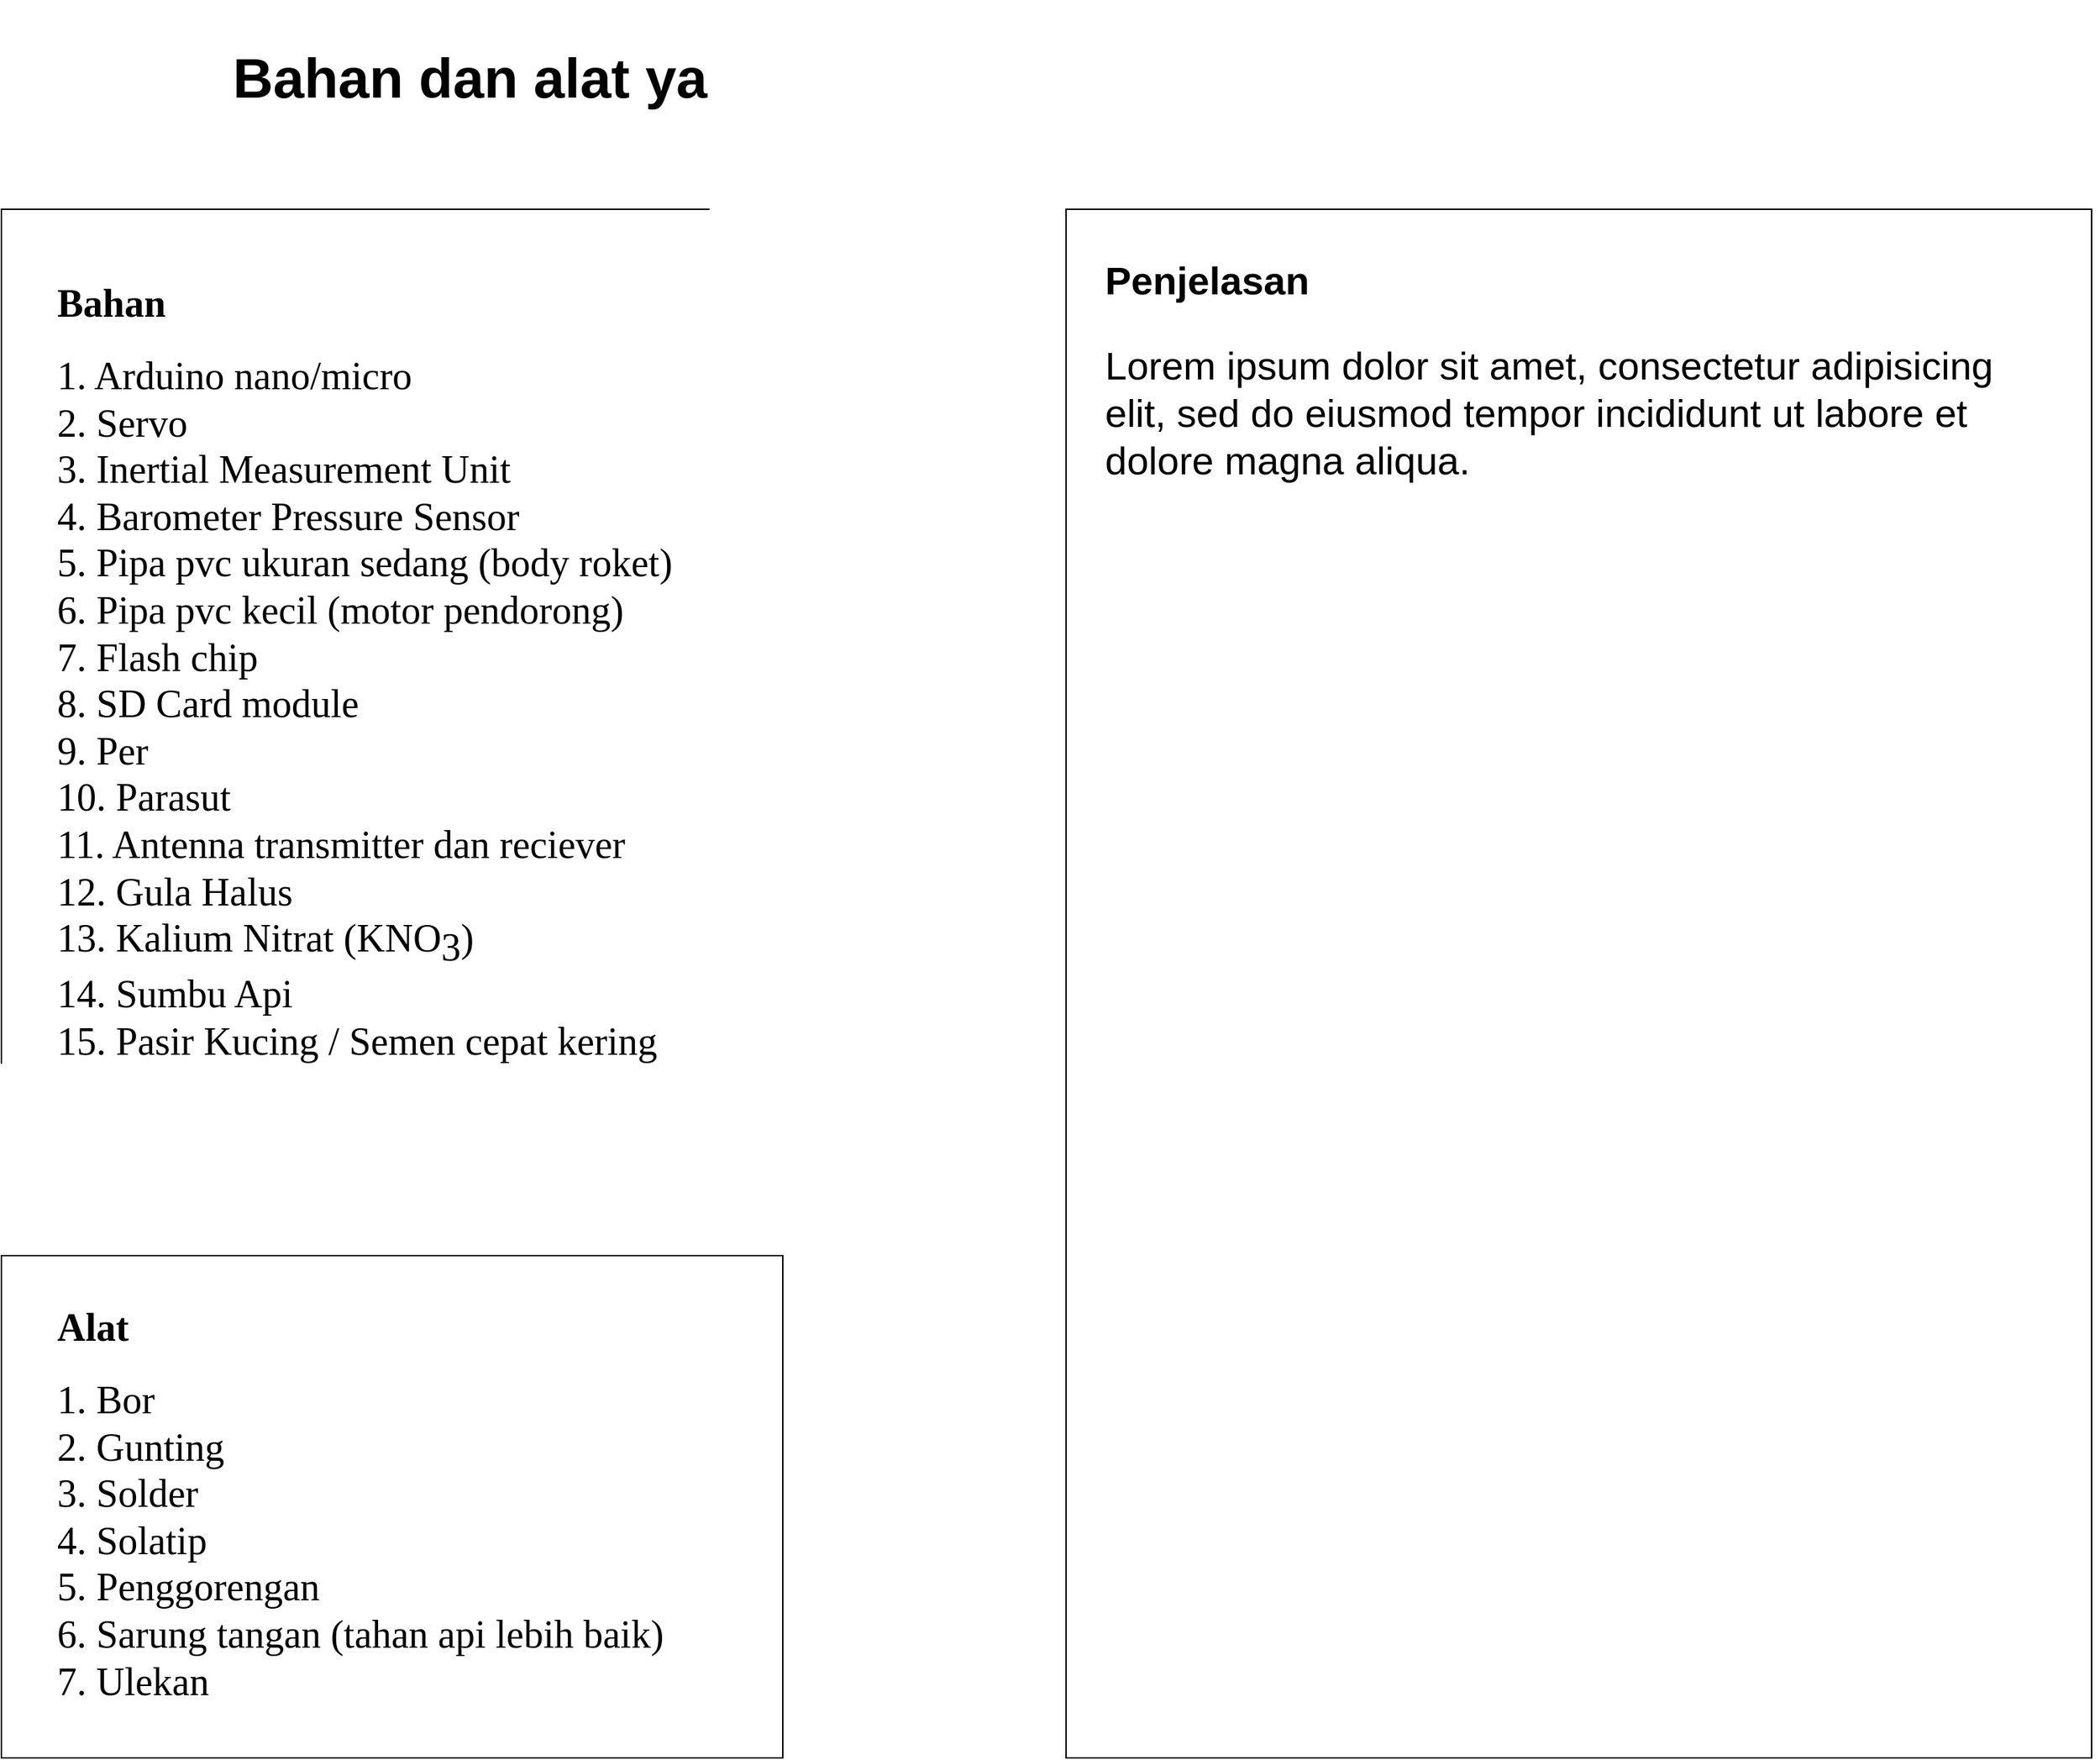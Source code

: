<mxfile version="16.0.2" type="device"><diagram id="wtUIgbX0hFI2VIPPw16o" name="Halaman-1"><mxGraphModel dx="1189" dy="3847" grid="1" gridSize="10" guides="1" tooltips="1" connect="1" arrows="1" fold="1" page="1" pageScale="1" pageWidth="850" pageHeight="1500" math="0" shadow="0"><root><object label="" id="0"><mxCell/></object><mxCell id="1" parent="0"/><mxCell id="3TGmRIkoyjKR4rFy1znx-1" value="" style="rounded=0;whiteSpace=wrap;html=1;fontSize=28;" parent="1" vertex="1"><mxGeometry x="145" y="-2790" width="560" height="660" as="geometry"/></mxCell><mxCell id="3TGmRIkoyjKR4rFy1znx-2" value="&lt;h2&gt;&lt;font style=&quot;font-size: 40px&quot;&gt;Bahan dan alat yang diperlukan untuk membuat model rocket&lt;/font&gt;&lt;/h2&gt;" style="text;html=1;strokeColor=none;fillColor=none;align=center;verticalAlign=middle;whiteSpace=wrap;rounded=0;" parent="1" vertex="1"><mxGeometry x="145" y="-2940" width="1503" height="110" as="geometry"/></mxCell><mxCell id="3TGmRIkoyjKR4rFy1znx-4" value="&lt;h1 style=&quot;font-size: 28px;&quot;&gt;Bahan&lt;/h1&gt;&lt;div style=&quot;font-size: 28px;&quot;&gt;1. Arduino nano/micro&lt;/div&gt;&lt;div style=&quot;font-size: 28px;&quot;&gt;2. Servo&lt;/div&gt;&lt;div style=&quot;font-size: 28px;&quot;&gt;3. Inertial Measurement Unit&lt;/div&gt;&lt;div style=&quot;font-size: 28px;&quot;&gt;4. Barometer Pressure Sensor&lt;/div&gt;&lt;div style=&quot;font-size: 28px;&quot;&gt;5. Pipa pvc ukuran sedang (body roket)&lt;/div&gt;&lt;div style=&quot;font-size: 28px;&quot;&gt;6. Pipa pvc kecil (motor pendorong)&lt;/div&gt;&lt;div style=&quot;font-size: 28px;&quot;&gt;7. Flash chip&lt;/div&gt;&lt;div style=&quot;font-size: 28px;&quot;&gt;8. SD Card module&lt;/div&gt;&lt;div style=&quot;font-size: 28px;&quot;&gt;9. Per&lt;/div&gt;&lt;div style=&quot;font-size: 28px;&quot;&gt;10. Parasut&lt;/div&gt;&lt;div style=&quot;font-size: 28px;&quot;&gt;11. Antenna transmitter dan reciever&lt;/div&gt;&lt;div style=&quot;font-size: 28px;&quot;&gt;12. Gula Halus&lt;/div&gt;&lt;div style=&quot;font-size: 28px;&quot;&gt;13. Kalium Nitrat&amp;nbsp;&lt;span style=&quot;font-family: inherit; font-style: inherit; font-weight: inherit; font-size: 28px;&quot;&gt;(KNO&lt;/span&gt;&lt;sub style=&quot;background: none; font-family: inherit; font-style: inherit; font-variant: inherit; font-weight: inherit; margin: 0px; padding: 0px; border: 0px; font-stretch: inherit; line-height: inherit; font-size: 28px;&quot;&gt;3&lt;/sub&gt;&lt;span style=&quot;font-family: inherit; font-style: inherit; font-weight: inherit; font-size: 28px;&quot;&gt;)&lt;/span&gt;&lt;/div&gt;&lt;div style=&quot;font-size: 28px;&quot;&gt;&lt;span style=&quot;font-size: 28px;&quot;&gt;14. Sumbu Api&lt;/span&gt;&lt;/div&gt;&lt;div style=&quot;font-size: 28px;&quot;&gt;15. Pasir Kucing / Semen cepat kering&lt;/div&gt;" style="text;html=1;strokeColor=none;fillColor=none;spacing=5;spacingTop=-20;whiteSpace=wrap;overflow=hidden;rounded=0;fontFamily=Times New Roman;fontSize=28;" parent="1" vertex="1"><mxGeometry x="180" y="-2748.44" width="490" height="576.87" as="geometry"/></mxCell><mxCell id="3TGmRIkoyjKR4rFy1znx-7" value="" style="rounded=0;whiteSpace=wrap;html=1;fontSize=28;" parent="1" vertex="1"><mxGeometry x="145" y="-2040" width="560" height="360" as="geometry"/></mxCell><mxCell id="3TGmRIkoyjKR4rFy1znx-8" value="&lt;h1 style=&quot;font-size: 28px;&quot;&gt;&lt;span style=&quot;font-size: 28px;&quot;&gt;Alat&lt;/span&gt;&lt;/h1&gt;&lt;div style=&quot;font-size: 28px;&quot;&gt;1. Bor&lt;/div&gt;&lt;div style=&quot;font-size: 28px;&quot;&gt;2. Gunting&lt;/div&gt;&lt;div style=&quot;font-size: 28px;&quot;&gt;3. Solder&lt;/div&gt;&lt;div style=&quot;font-size: 28px;&quot;&gt;4. Solatip&lt;/div&gt;&lt;div style=&quot;font-size: 28px;&quot;&gt;5. Penggorengan&lt;/div&gt;&lt;div style=&quot;font-size: 28px;&quot;&gt;6. Sarung tangan (tahan api lebih baik)&lt;/div&gt;&lt;div style=&quot;font-size: 28px;&quot;&gt;7. Ulekan&lt;/div&gt;" style="text;html=1;strokeColor=none;fillColor=none;spacing=5;spacingTop=-20;whiteSpace=wrap;overflow=hidden;rounded=0;fontFamily=Times New Roman;strokeWidth=3;perimeterSpacing=3;fontSize=28;" parent="1" vertex="1"><mxGeometry x="180" y="-2013.75" width="490" height="307.5" as="geometry"/></mxCell><mxCell id="ro2Hcs-u7SJIb3lr3Ub5-2" value="" style="rounded=0;whiteSpace=wrap;html=1;fontSize=28;" parent="1" vertex="1"><mxGeometry x="908" y="-2790" width="735" height="1110" as="geometry"/></mxCell><mxCell id="ro2Hcs-u7SJIb3lr3Ub5-3" value="&lt;h1 style=&quot;font-size: 28px&quot;&gt;Penjelasan&lt;/h1&gt;&lt;p style=&quot;font-size: 28px&quot;&gt;Lorem ipsum dolor sit amet, consectetur adipisicing elit, sed do eiusmod tempor incididunt ut labore et dolore magna aliqua.&lt;/p&gt;" style="text;html=1;strokeColor=none;fillColor=none;spacing=5;spacingTop=-20;whiteSpace=wrap;overflow=hidden;rounded=0;fontSize=28;" parent="1" vertex="1"><mxGeometry x="930.5" y="-2764" width="690" height="1028.44" as="geometry"/></mxCell></root></mxGraphModel></diagram></mxfile>